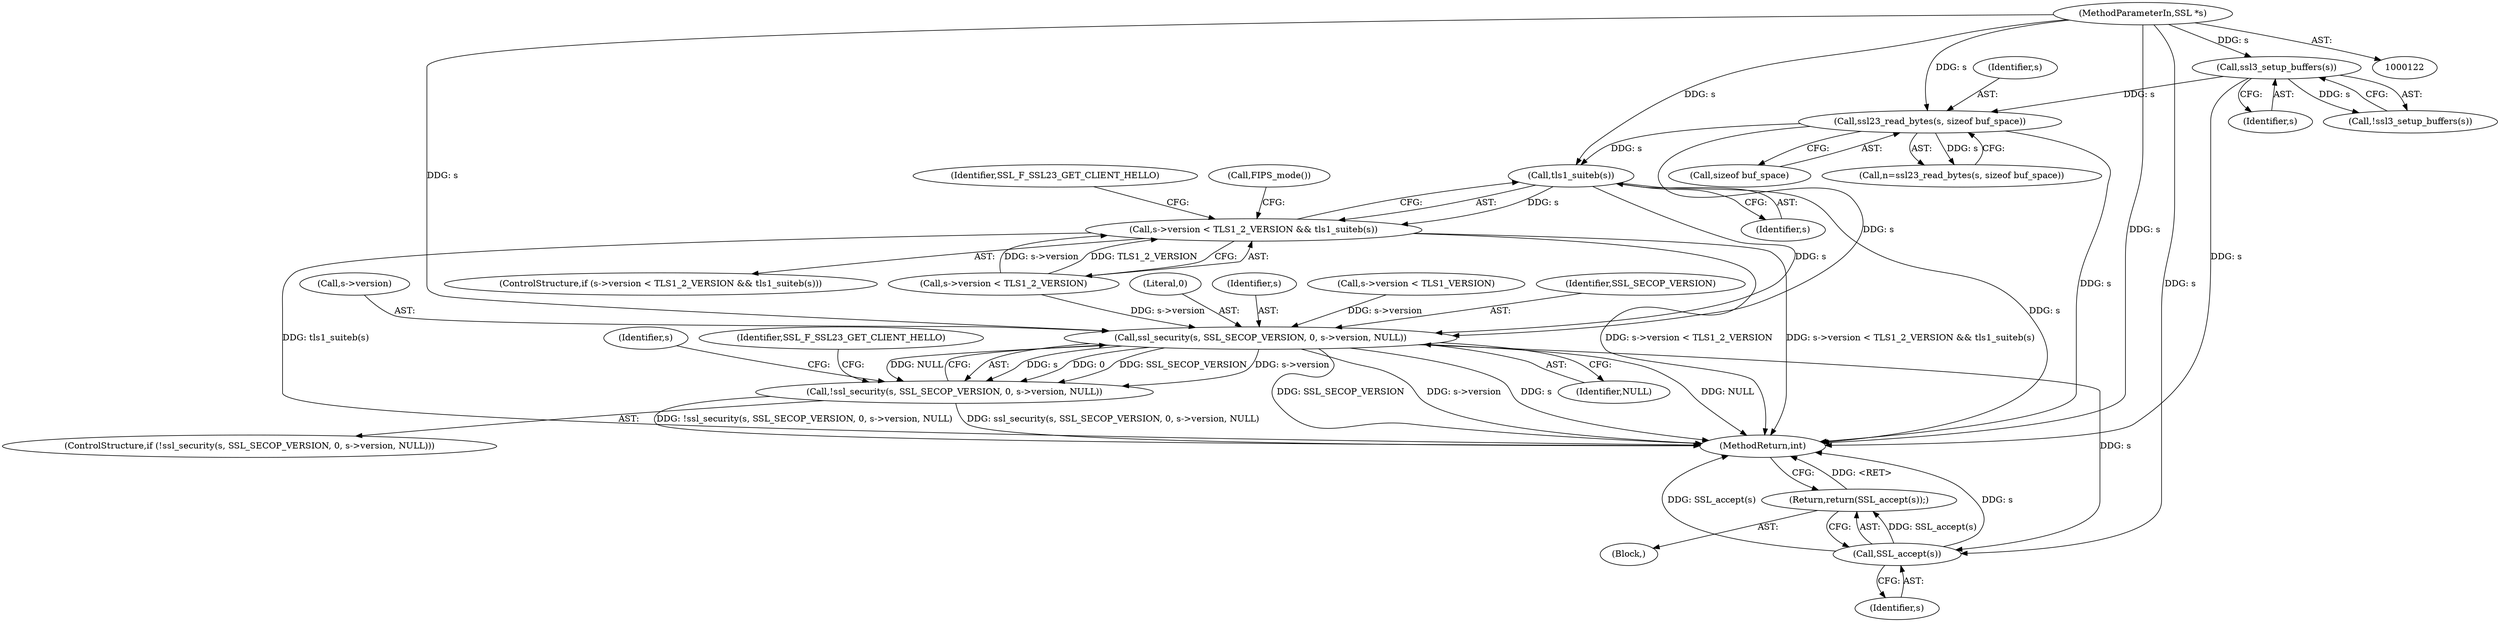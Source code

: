 digraph "0_openssl_280b1f1ad12131defcd986676a8fc9717aaa601b@pointer" {
"1000690" [label="(Call,tls1_suiteb(s))"];
"1000174" [label="(Call,ssl23_read_bytes(s, sizeof buf_space))"];
"1000169" [label="(Call,ssl3_setup_buffers(s))"];
"1000123" [label="(MethodParameterIn,SSL *s)"];
"1000684" [label="(Call,s->version < TLS1_2_VERSION && tls1_suiteb(s))"];
"1000712" [label="(Call,ssl_security(s, SSL_SECOP_VERSION, 0, s->version, NULL))"];
"1000711" [label="(Call,!ssl_security(s, SSL_SECOP_VERSION, 0, s->version, NULL))"];
"1000748" [label="(Call,SSL_accept(s))"];
"1000747" [label="(Return,return(SSL_accept(s));)"];
"1000690" [label="(Call,tls1_suiteb(s))"];
"1000123" [label="(MethodParameterIn,SSL *s)"];
"1000715" [label="(Literal,0)"];
"1000683" [label="(ControlStructure,if (s->version < TLS1_2_VERSION && tls1_suiteb(s)))"];
"1000168" [label="(Call,!ssl3_setup_buffers(s))"];
"1000691" [label="(Identifier,s)"];
"1000760" [label="(MethodReturn,int)"];
"1000719" [label="(Identifier,NULL)"];
"1000699" [label="(Call,FIPS_mode())"];
"1000713" [label="(Identifier,s)"];
"1000747" [label="(Return,return(SSL_accept(s));)"];
"1000748" [label="(Call,SSL_accept(s))"];
"1000174" [label="(Call,ssl23_read_bytes(s, sizeof buf_space))"];
"1000124" [label="(Block,)"];
"1000170" [label="(Identifier,s)"];
"1000749" [label="(Identifier,s)"];
"1000694" [label="(Identifier,SSL_F_SSL23_GET_CLIENT_HELLO)"];
"1000700" [label="(Call,s->version < TLS1_VERSION)"];
"1000714" [label="(Identifier,SSL_SECOP_VERSION)"];
"1000169" [label="(Call,ssl3_setup_buffers(s))"];
"1000176" [label="(Call,sizeof buf_space)"];
"1000728" [label="(Identifier,s)"];
"1000716" [label="(Call,s->version)"];
"1000710" [label="(ControlStructure,if (!ssl_security(s, SSL_SECOP_VERSION, 0, s->version, NULL)))"];
"1000712" [label="(Call,ssl_security(s, SSL_SECOP_VERSION, 0, s->version, NULL))"];
"1000172" [label="(Call,n=ssl23_read_bytes(s, sizeof buf_space))"];
"1000175" [label="(Identifier,s)"];
"1000722" [label="(Identifier,SSL_F_SSL23_GET_CLIENT_HELLO)"];
"1000685" [label="(Call,s->version < TLS1_2_VERSION)"];
"1000711" [label="(Call,!ssl_security(s, SSL_SECOP_VERSION, 0, s->version, NULL))"];
"1000684" [label="(Call,s->version < TLS1_2_VERSION && tls1_suiteb(s))"];
"1000690" -> "1000684"  [label="AST: "];
"1000690" -> "1000691"  [label="CFG: "];
"1000691" -> "1000690"  [label="AST: "];
"1000684" -> "1000690"  [label="CFG: "];
"1000690" -> "1000760"  [label="DDG: s"];
"1000690" -> "1000684"  [label="DDG: s"];
"1000174" -> "1000690"  [label="DDG: s"];
"1000123" -> "1000690"  [label="DDG: s"];
"1000690" -> "1000712"  [label="DDG: s"];
"1000174" -> "1000172"  [label="AST: "];
"1000174" -> "1000176"  [label="CFG: "];
"1000175" -> "1000174"  [label="AST: "];
"1000176" -> "1000174"  [label="AST: "];
"1000172" -> "1000174"  [label="CFG: "];
"1000174" -> "1000760"  [label="DDG: s"];
"1000174" -> "1000172"  [label="DDG: s"];
"1000169" -> "1000174"  [label="DDG: s"];
"1000123" -> "1000174"  [label="DDG: s"];
"1000174" -> "1000712"  [label="DDG: s"];
"1000169" -> "1000168"  [label="AST: "];
"1000169" -> "1000170"  [label="CFG: "];
"1000170" -> "1000169"  [label="AST: "];
"1000168" -> "1000169"  [label="CFG: "];
"1000169" -> "1000760"  [label="DDG: s"];
"1000169" -> "1000168"  [label="DDG: s"];
"1000123" -> "1000169"  [label="DDG: s"];
"1000123" -> "1000122"  [label="AST: "];
"1000123" -> "1000760"  [label="DDG: s"];
"1000123" -> "1000712"  [label="DDG: s"];
"1000123" -> "1000748"  [label="DDG: s"];
"1000684" -> "1000683"  [label="AST: "];
"1000684" -> "1000685"  [label="CFG: "];
"1000685" -> "1000684"  [label="AST: "];
"1000694" -> "1000684"  [label="CFG: "];
"1000699" -> "1000684"  [label="CFG: "];
"1000684" -> "1000760"  [label="DDG: s->version < TLS1_2_VERSION && tls1_suiteb(s)"];
"1000684" -> "1000760"  [label="DDG: tls1_suiteb(s)"];
"1000684" -> "1000760"  [label="DDG: s->version < TLS1_2_VERSION"];
"1000685" -> "1000684"  [label="DDG: s->version"];
"1000685" -> "1000684"  [label="DDG: TLS1_2_VERSION"];
"1000712" -> "1000711"  [label="AST: "];
"1000712" -> "1000719"  [label="CFG: "];
"1000713" -> "1000712"  [label="AST: "];
"1000714" -> "1000712"  [label="AST: "];
"1000715" -> "1000712"  [label="AST: "];
"1000716" -> "1000712"  [label="AST: "];
"1000719" -> "1000712"  [label="AST: "];
"1000711" -> "1000712"  [label="CFG: "];
"1000712" -> "1000760"  [label="DDG: SSL_SECOP_VERSION"];
"1000712" -> "1000760"  [label="DDG: s->version"];
"1000712" -> "1000760"  [label="DDG: s"];
"1000712" -> "1000760"  [label="DDG: NULL"];
"1000712" -> "1000711"  [label="DDG: s"];
"1000712" -> "1000711"  [label="DDG: 0"];
"1000712" -> "1000711"  [label="DDG: SSL_SECOP_VERSION"];
"1000712" -> "1000711"  [label="DDG: s->version"];
"1000712" -> "1000711"  [label="DDG: NULL"];
"1000700" -> "1000712"  [label="DDG: s->version"];
"1000685" -> "1000712"  [label="DDG: s->version"];
"1000712" -> "1000748"  [label="DDG: s"];
"1000711" -> "1000710"  [label="AST: "];
"1000722" -> "1000711"  [label="CFG: "];
"1000728" -> "1000711"  [label="CFG: "];
"1000711" -> "1000760"  [label="DDG: !ssl_security(s, SSL_SECOP_VERSION, 0, s->version, NULL)"];
"1000711" -> "1000760"  [label="DDG: ssl_security(s, SSL_SECOP_VERSION, 0, s->version, NULL)"];
"1000748" -> "1000747"  [label="AST: "];
"1000748" -> "1000749"  [label="CFG: "];
"1000749" -> "1000748"  [label="AST: "];
"1000747" -> "1000748"  [label="CFG: "];
"1000748" -> "1000760"  [label="DDG: SSL_accept(s)"];
"1000748" -> "1000760"  [label="DDG: s"];
"1000748" -> "1000747"  [label="DDG: SSL_accept(s)"];
"1000747" -> "1000124"  [label="AST: "];
"1000760" -> "1000747"  [label="CFG: "];
"1000747" -> "1000760"  [label="DDG: <RET>"];
}
